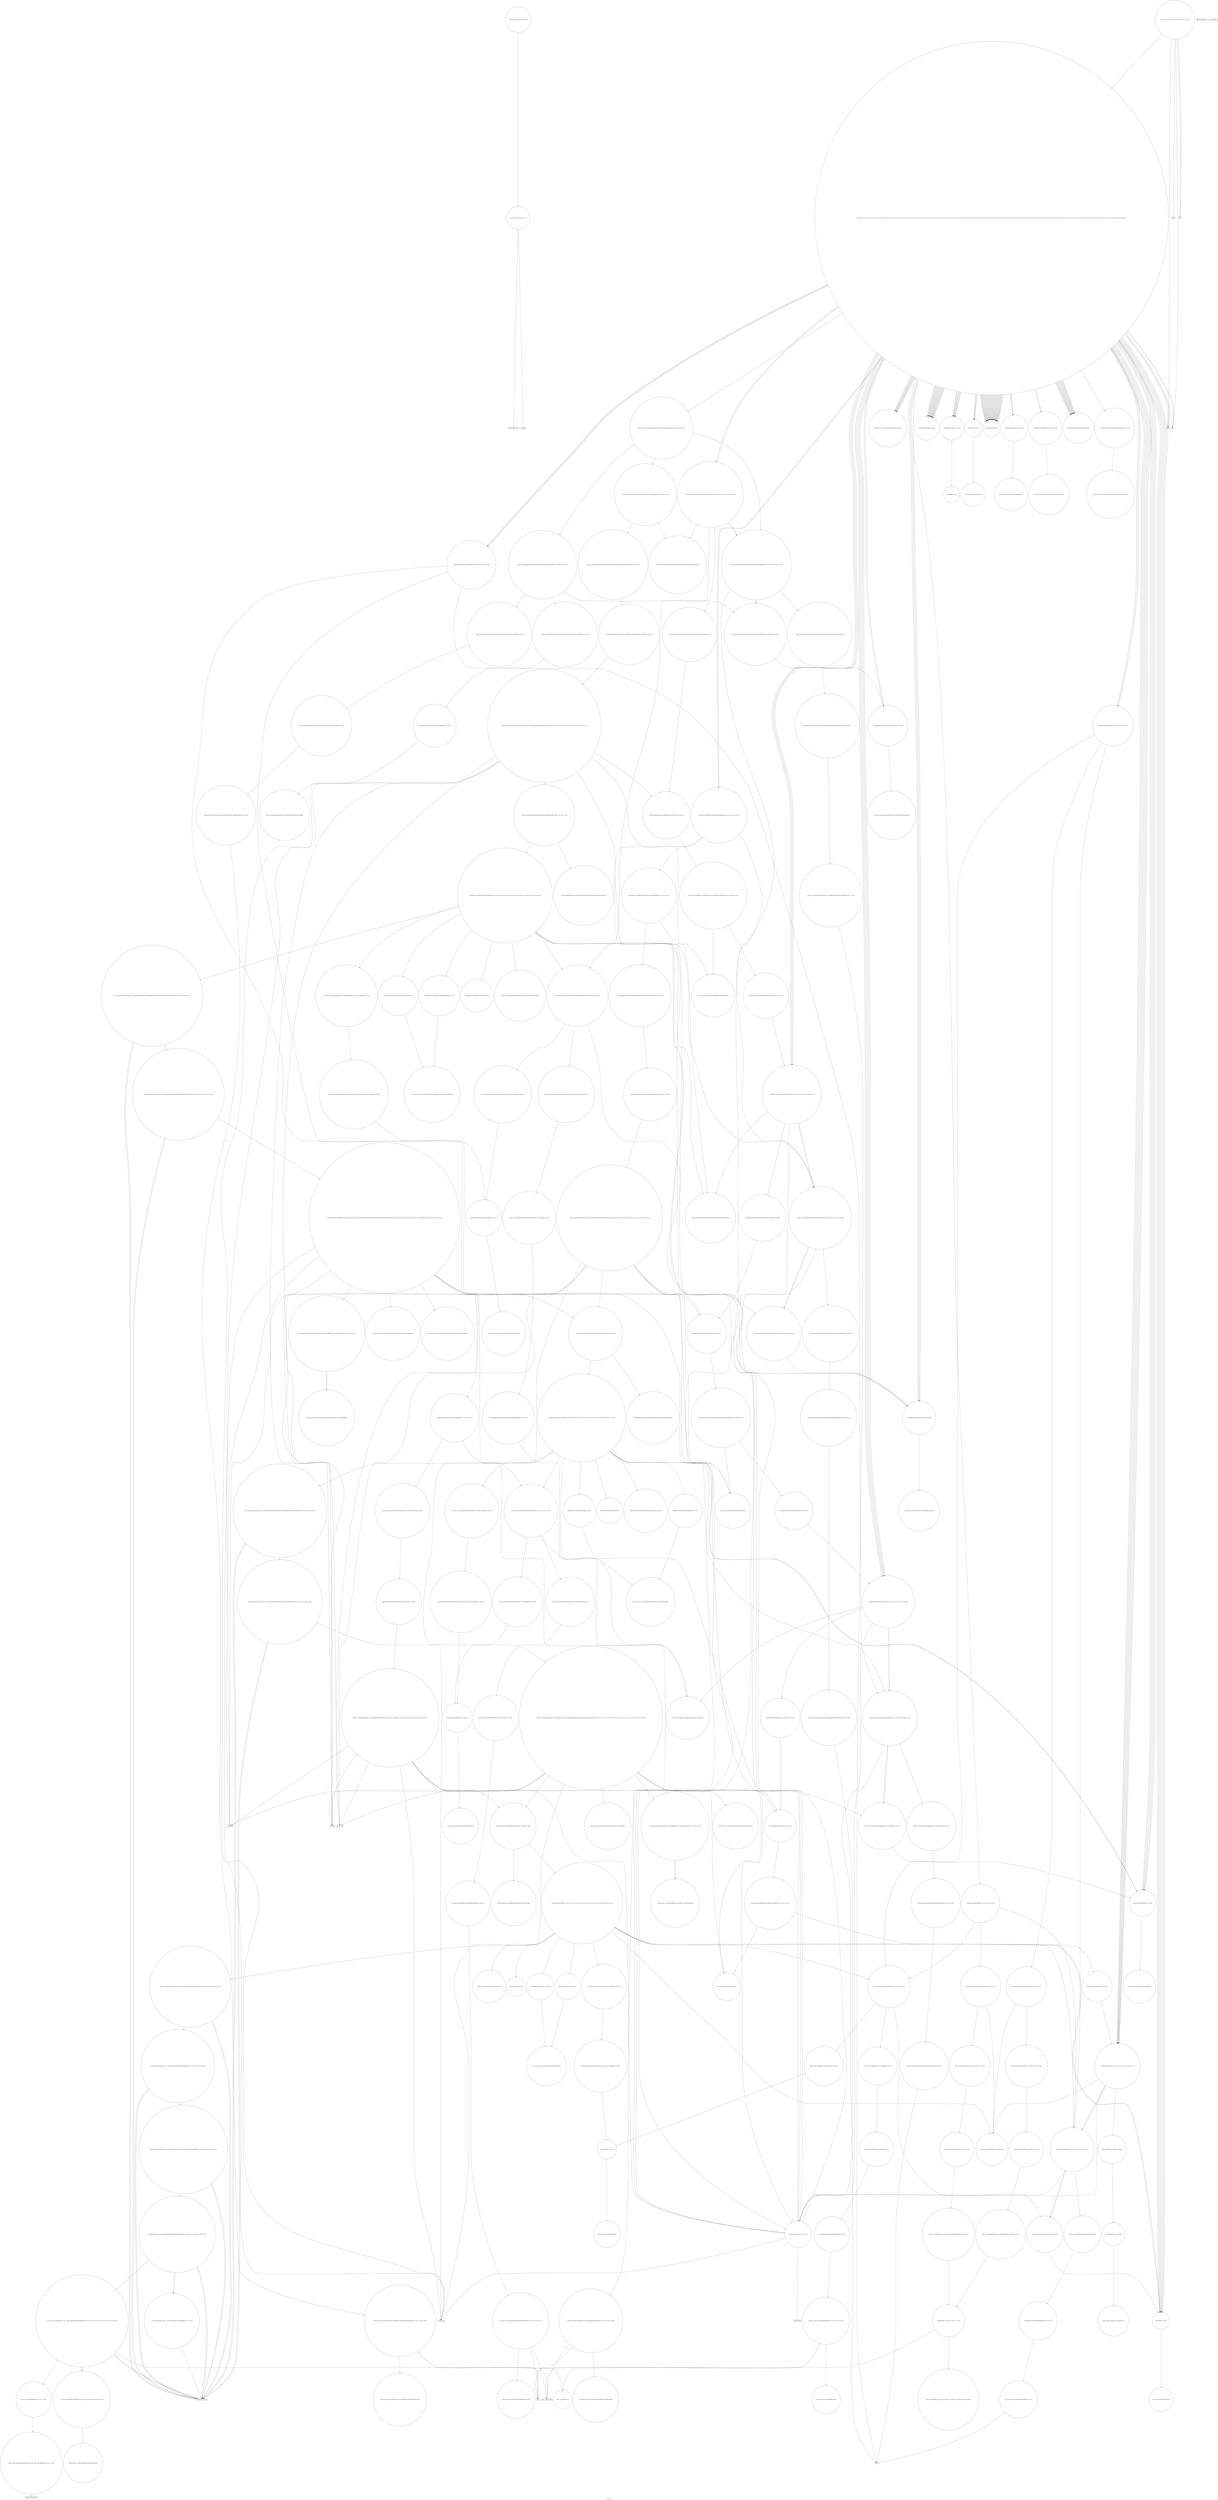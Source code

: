 digraph "Call Graph" {
	label="Call Graph";

	Node0x55dab45af800 [shape=record,shape=circle,label="{__cxx_global_var_init|{<s0>1|<s1>2}}"];
	Node0x55dab45af800:s0 -> Node0x55dab45af880[color=black];
	Node0x55dab45af800:s1 -> Node0x55dab4a57db0[color=black];
	Node0x55dab4a5f670 [shape=record,shape=circle,label="{_ZSt20uninitialized_fill_nIPSt6vectorIS0_IS0_IiSaIiEESaIS2_EESaIS4_EEmS6_ET_S8_T0_RKT1_|{<s0>409}}"];
	Node0x55dab4a5f670:s0 -> Node0x55dab4a5f6f0[color=black];
	Node0x55dab4a594b0 [shape=record,shape=circle,label="{_ZSt22__uninitialized_copy_aIN9__gnu_cxx17__normal_iteratorIPKiSt6vectorIiSaIiEEEEPiiET0_T_SA_S9_RSaIT1_E|{<s0>283|<s1>284|<s2>285}}"];
	Node0x55dab4a594b0:s0 -> Node0x55dab4a597b0[color=black];
	Node0x55dab4a594b0:s1 -> Node0x55dab4a597b0[color=black];
	Node0x55dab4a594b0:s2 -> Node0x55dab4a59730[color=black];
	Node0x55dab4a58330 [shape=record,shape=circle,label="{_ZNSaISt6vectorIiSaIiEEED2Ev|{<s0>169}}"];
	Node0x55dab4a58330:s0 -> Node0x55dab4a5af50[color=black];
	Node0x55dab4a5bd50 [shape=record,shape=circle,label="{_ZNSaISt6vectorIS_IiSaIiEESaIS1_EEEC2ERKS4_|{<s0>439}}"];
	Node0x55dab4a5bd50:s0 -> Node0x55dab4a5dcf0[color=black];
	Node0x55dab4a59bb0 [shape=record,shape=Mrecord,label="{llvm.memmove.p0i8.p0i8.i64}"];
	Node0x55dab4a58a30 [shape=record,shape=circle,label="{_ZNSt6vectorIS_IS_IS_IiSaIiEESaIS1_EESaIS3_EESaIS5_EEixEm}"];
	Node0x55dab4a5c450 [shape=record,shape=circle,label="{_GLOBAL__sub_I_fagu_0_0.cpp|{<s0>463}}"];
	Node0x55dab4a5c450:s0 -> Node0x55dab45af800[color=black];
	Node0x55dab4a5a2b0 [shape=record,shape=circle,label="{_ZNSt12_Vector_baseISt6vectorIS0_IiSaIiEESaIS2_EESaIS4_EED2Ev|{<s0>323|<s1>324|<s2>325|<s3>326}}"];
	Node0x55dab4a5a2b0:s0 -> Node0x55dab4a5ec70[color=black];
	Node0x55dab4a5a2b0:s1 -> Node0x55dab4a5dc70[color=black];
	Node0x55dab4a5a2b0:s2 -> Node0x55dab4a5dc70[color=black];
	Node0x55dab4a5a2b0:s3 -> Node0x55dab4a5a850[color=black];
	Node0x55dab4a59130 [shape=record,shape=circle,label="{_ZNSt12_Vector_baseIiSaIiEE11_M_allocateEm|{<s0>219}}"];
	Node0x55dab4a59130:s0 -> Node0x55dab4a591b0[color=black];
	Node0x55dab4a5e1f0 [shape=record,shape=circle,label="{_ZSt11__addressofISt6vectorIS0_IiSaIiEESaIS2_EEEPT_RS5_}"];
	Node0x55dab4a5a850 [shape=record,shape=circle,label="{__clang_call_terminate|{<s0>230|<s1>231}}"];
	Node0x55dab4a5a850:s0 -> Node0x55dab4a5a8d0[color=black];
	Node0x55dab4a5a850:s1 -> Node0x55dab4a5a950[color=black];
	Node0x55dab4a5e8f0 [shape=record,shape=circle,label="{_ZN9__gnu_cxxneIPKSt6vectorIiSaIiEES1_IS3_SaIS3_EEEEbRKNS_17__normal_iteratorIT_T0_EESD_|{<s0>381|<s1>382}}"];
	Node0x55dab4a5e8f0:s0 -> Node0x55dab4a5ea70[color=black];
	Node0x55dab4a5e8f0:s1 -> Node0x55dab4a5ea70[color=black];
	Node0x55dab4a5af50 [shape=record,shape=circle,label="{_ZN9__gnu_cxx13new_allocatorISt6vectorIiSaIiEEED2Ev}"];
	Node0x55dab4a5eff0 [shape=record,shape=circle,label="{_ZNSt6vectorIS_IS_IS_IiSaIiEESaIS1_EESaIS3_EESaIS5_EE18_M_fill_initializeEmRKS5_|{<s0>393|<s1>394}}"];
	Node0x55dab4a5eff0:s0 -> Node0x55dab4a5f5f0[color=black];
	Node0x55dab4a5eff0:s1 -> Node0x55dab4a5f570[color=black];
	Node0x55dab4a5b650 [shape=record,shape=circle,label="{_ZSt20uninitialized_fill_nIPSt6vectorIiSaIiEEmS2_ET_S4_T0_RKT1_|{<s0>259}}"];
	Node0x55dab4a5b650:s0 -> Node0x55dab4a5b6d0[color=black];
	Node0x55dab45af880 [shape=record,shape=Mrecord,label="{_ZNSt8ios_base4InitC1Ev}"];
	Node0x55dab4a5f6f0 [shape=record,shape=circle,label="{_ZNSt22__uninitialized_fill_nILb0EE15__uninit_fill_nIPSt6vectorIS2_IS2_IiSaIiEESaIS4_EESaIS6_EEmS8_EET_SA_T0_RKT1_|{<s0>410|<s1>411|<s2>412|<s3>413|<s4>414|<s5>415|<s6>416|<s7>417}}"];
	Node0x55dab4a5f6f0:s0 -> Node0x55dab4a5f7f0[color=black];
	Node0x55dab4a5f6f0:s1 -> Node0x55dab4a5f770[color=black];
	Node0x55dab4a5f6f0:s2 -> Node0x55dab4a5a8d0[color=black];
	Node0x55dab4a5f6f0:s3 -> Node0x55dab4a5f870[color=black];
	Node0x55dab4a5f6f0:s4 -> Node0x55dab4a5b8d0[color=black];
	Node0x55dab4a5f6f0:s5 -> Node0x55dab4a5b950[color=black];
	Node0x55dab4a5f6f0:s6 -> Node0x55dab4a5b9d0[color=black];
	Node0x55dab4a5f6f0:s7 -> Node0x55dab4a5a850[color=black];
	Node0x55dab4a59530 [shape=record,shape=circle,label="{_ZNKSt6vectorIiSaIiEE5beginEv|{<s0>286}}"];
	Node0x55dab4a59530:s0 -> Node0x55dab4a59cb0[color=black];
	Node0x55dab4a583b0 [shape=record,shape=circle,label="{_ZNSt6vectorIiSaIiEED2Ev|{<s0>170|<s1>171|<s2>172|<s3>173|<s4>174}}"];
	Node0x55dab4a583b0:s0 -> Node0x55dab4a5a4d0[color=black];
	Node0x55dab4a583b0:s1 -> Node0x55dab4a5ab50[color=black];
	Node0x55dab4a583b0:s2 -> Node0x55dab4a58eb0[color=black];
	Node0x55dab4a583b0:s3 -> Node0x55dab4a58eb0[color=black];
	Node0x55dab4a583b0:s4 -> Node0x55dab4a5a850[color=black];
	Node0x55dab4a5bdd0 [shape=record,shape=circle,label="{_ZSt18uninitialized_copyIN9__gnu_cxx17__normal_iteratorIPKSt6vectorIS2_IiSaIiEESaIS4_EES2_IS6_SaIS6_EEEEPS6_ET0_T_SE_SD_|{<s0>440|<s1>441|<s2>442}}"];
	Node0x55dab4a5bdd0:s0 -> Node0x55dab4a597b0[color=black];
	Node0x55dab4a5bdd0:s1 -> Node0x55dab4a597b0[color=black];
	Node0x55dab4a5bdd0:s2 -> Node0x55dab4a5be50[color=black];
	Node0x55dab4a59c30 [shape=record,shape=circle,label="{_ZNK9__gnu_cxx17__normal_iteratorIPKiSt6vectorIiSaIiEEE4baseEv}"];
	Node0x55dab4a58ab0 [shape=record,shape=circle,label="{_ZNSt6vectorIS_IS_IS_IiSaIiEESaIS1_EESaIS3_EESaIS5_EED2Ev|{<s0>196|<s1>197|<s2>198|<s3>199|<s4>200}}"];
	Node0x55dab4a58ab0:s0 -> Node0x55dab4a5f5f0[color=black];
	Node0x55dab4a58ab0:s1 -> Node0x55dab4a5c3d0[color=black];
	Node0x55dab4a58ab0:s2 -> Node0x55dab4a5f070[color=black];
	Node0x55dab4a58ab0:s3 -> Node0x55dab4a5f070[color=black];
	Node0x55dab4a58ab0:s4 -> Node0x55dab4a5a850[color=black];
	Node0x55dab4a5a330 [shape=record,shape=circle,label="{_ZNSt12_Vector_baseISt6vectorIS0_IiSaIiEESaIS2_EESaIS4_EE12_Vector_implC2ERKS5_|{<s0>327}}"];
	Node0x55dab4a5a330:s0 -> Node0x55dab4a5bd50[color=black];
	Node0x55dab4a591b0 [shape=record,shape=circle,label="{_ZNSt16allocator_traitsISaIiEE8allocateERS0_m|{<s0>220}}"];
	Node0x55dab4a591b0:s0 -> Node0x55dab4a59230[color=black];
	Node0x55dab4a5e270 [shape=record,shape=circle,label="{_ZSt8_DestroyIPSt6vectorIS0_IiSaIiEESaIS2_EEEvT_S6_|{<s0>347}}"];
	Node0x55dab4a5e270:s0 -> Node0x55dab4a5eb70[color=black];
	Node0x55dab4a5a8d0 [shape=record,shape=Mrecord,label="{__cxa_begin_catch}"];
	Node0x55dab4a5e970 [shape=record,shape=circle,label="{_ZNK9__gnu_cxx17__normal_iteratorIPKSt6vectorIiSaIiEES1_IS3_SaIS3_EEEdeEv}"];
	Node0x55dab4a5afd0 [shape=record,shape=circle,label="{_ZNSt12_Vector_baseISt6vectorIiSaIiEESaIS2_EEC2EmRKS3_|{<s0>241|<s1>242|<s2>243}}"];
	Node0x55dab4a5afd0:s0 -> Node0x55dab4a5b150[color=black];
	Node0x55dab4a5afd0:s1 -> Node0x55dab4a5b1d0[color=black];
	Node0x55dab4a5afd0:s2 -> Node0x55dab4a5b250[color=black];
	Node0x55dab4a5f070 [shape=record,shape=circle,label="{_ZNSt12_Vector_baseISt6vectorIS0_IS0_IiSaIiEESaIS2_EESaIS4_EESaIS6_EED2Ev|{<s0>395|<s1>396|<s2>397|<s3>398}}"];
	Node0x55dab4a5f070:s0 -> Node0x55dab4a5c250[color=black];
	Node0x55dab4a5f070:s1 -> Node0x55dab4a5f1f0[color=black];
	Node0x55dab4a5f070:s2 -> Node0x55dab4a5f1f0[color=black];
	Node0x55dab4a5f070:s3 -> Node0x55dab4a5a850[color=black];
	Node0x55dab4a5b6d0 [shape=record,shape=circle,label="{_ZNSt22__uninitialized_fill_nILb0EE15__uninit_fill_nIPSt6vectorIiSaIiEEmS4_EET_S6_T0_RKT1_|{<s0>260|<s1>261|<s2>262|<s3>263|<s4>264|<s5>265|<s6>266|<s7>267}}"];
	Node0x55dab4a5b6d0:s0 -> Node0x55dab4a5b7d0[color=black];
	Node0x55dab4a5b6d0:s1 -> Node0x55dab4a5b750[color=black];
	Node0x55dab4a5b6d0:s2 -> Node0x55dab4a5a8d0[color=black];
	Node0x55dab4a5b6d0:s3 -> Node0x55dab4a5b850[color=black];
	Node0x55dab4a5b6d0:s4 -> Node0x55dab4a5b8d0[color=black];
	Node0x55dab4a5b6d0:s5 -> Node0x55dab4a5b950[color=black];
	Node0x55dab4a5b6d0:s6 -> Node0x55dab4a5b9d0[color=black];
	Node0x55dab4a5b6d0:s7 -> Node0x55dab4a5a850[color=black];
	Node0x55dab4a57d30 [shape=record,shape=Mrecord,label="{_ZNSt8ios_base4InitD1Ev}"];
	Node0x55dab4a5f770 [shape=record,shape=circle,label="{_ZSt10_ConstructISt6vectorIS0_IS0_IiSaIiEESaIS2_EESaIS4_EEJRKS6_EEvPT_DpOT0_|{<s0>418|<s1>419}}"];
	Node0x55dab4a5f770:s0 -> Node0x55dab4a5f8f0[color=black];
	Node0x55dab4a5f770:s1 -> Node0x55dab4a5f970[color=black];
	Node0x55dab4a595b0 [shape=record,shape=circle,label="{_ZNKSt6vectorIiSaIiEE3endEv|{<s0>287}}"];
	Node0x55dab4a595b0:s0 -> Node0x55dab4a59cb0[color=black];
	Node0x55dab4a58430 [shape=record,shape=circle,label="{_ZNSt6vectorIS_IiSaIiEESaIS1_EEixEm}"];
	Node0x55dab4a5be50 [shape=record,shape=circle,label="{_ZNSt20__uninitialized_copyILb0EE13__uninit_copyIN9__gnu_cxx17__normal_iteratorIPKSt6vectorIS4_IiSaIiEESaIS6_EES4_IS8_SaIS8_EEEEPS8_EET0_T_SG_SF_|{<s0>443|<s1>444|<s2>445|<s3>446|<s4>447|<s5>448|<s6>449|<s7>450|<s8>451|<s9>452|<s10>453}}"];
	Node0x55dab4a5be50:s0 -> Node0x55dab4a5bed0[color=black];
	Node0x55dab4a5be50:s1 -> Node0x55dab4a5e1f0[color=black];
	Node0x55dab4a5be50:s2 -> Node0x55dab4a5bf50[color=black];
	Node0x55dab4a5be50:s3 -> Node0x55dab4a5e170[color=black];
	Node0x55dab4a5be50:s4 -> Node0x55dab4a5bfd0[color=black];
	Node0x55dab4a5be50:s5 -> Node0x55dab4a5a8d0[color=black];
	Node0x55dab4a5be50:s6 -> Node0x55dab4a5e270[color=black];
	Node0x55dab4a5be50:s7 -> Node0x55dab4a5b8d0[color=black];
	Node0x55dab4a5be50:s8 -> Node0x55dab4a5b950[color=black];
	Node0x55dab4a5be50:s9 -> Node0x55dab4a5b9d0[color=black];
	Node0x55dab4a5be50:s10 -> Node0x55dab4a5a850[color=black];
	Node0x55dab4a59cb0 [shape=record,shape=circle,label="{_ZN9__gnu_cxx17__normal_iteratorIPKiSt6vectorIiSaIiEEEC2ERKS2_}"];
	Node0x55dab4a58b30 [shape=record,shape=circle,label="{main|{<s0>201|<s1>202|<s2>203|<s3>204|<s4>205|<s5>206}}"];
	Node0x55dab4a58b30:s0 -> Node0x55dab4a57eb0[color=black];
	Node0x55dab4a58b30:s1 -> Node0x55dab4a58bb0[color=black];
	Node0x55dab4a58b30:s2 -> Node0x55dab4a58530[color=black];
	Node0x55dab4a58b30:s3 -> Node0x55dab4a57e30[color=black];
	Node0x55dab4a58b30:s4 -> Node0x55dab4a58c30[color=black];
	Node0x55dab4a58b30:s5 -> Node0x55dab4a58c30[color=black];
	Node0x55dab4a5a3b0 [shape=record,shape=circle,label="{_ZNSt12_Vector_baseISt6vectorIS0_IiSaIiEESaIS2_EESaIS4_EE17_M_create_storageEm|{<s0>328}}"];
	Node0x55dab4a5a3b0:s0 -> Node0x55dab4a5dd70[color=black];
	Node0x55dab4a59230 [shape=record,shape=circle,label="{_ZN9__gnu_cxx13new_allocatorIiE8allocateEmPKv|{<s0>221|<s1>222|<s2>223}}"];
	Node0x55dab4a59230:s0 -> Node0x55dab4a592b0[color=black];
	Node0x55dab4a59230:s1 -> Node0x55dab4a59330[color=black];
	Node0x55dab4a59230:s2 -> Node0x55dab4a593b0[color=black];
	Node0x55dab4a5e2f0 [shape=record,shape=circle,label="{_ZSt7forwardIRKSt6vectorIS0_IiSaIiEESaIS2_EEEOT_RNSt16remove_referenceIS7_E4typeE}"];
	Node0x55dab4a5a950 [shape=record,shape=Mrecord,label="{_ZSt9terminatev}"];
	Node0x55dab4a5e9f0 [shape=record,shape=circle,label="{_ZN9__gnu_cxx17__normal_iteratorIPKSt6vectorIiSaIiEES1_IS3_SaIS3_EEEppEv}"];
	Node0x55dab4a5b050 [shape=record,shape=circle,label="{_ZNSt6vectorIS_IiSaIiEESaIS1_EE18_M_fill_initializeEmRKS1_|{<s0>244|<s1>245}}"];
	Node0x55dab4a5b050:s0 -> Node0x55dab4a5b5d0[color=black];
	Node0x55dab4a5b050:s1 -> Node0x55dab4a5b550[color=black];
	Node0x55dab4a5f0f0 [shape=record,shape=circle,label="{_ZNSt12_Vector_baseISt6vectorIS0_IS0_IiSaIiEESaIS2_EESaIS4_EESaIS6_EE12_Vector_implC2ERKS7_|{<s0>399}}"];
	Node0x55dab4a5f0f0:s0 -> Node0x55dab4a5f270[color=black];
	Node0x55dab4a5b750 [shape=record,shape=circle,label="{_ZSt10_ConstructISt6vectorIiSaIiEEJRKS2_EEvPT_DpOT0_|{<s0>268|<s1>269}}"];
	Node0x55dab4a5b750:s0 -> Node0x55dab4a5ba50[color=black];
	Node0x55dab4a5b750:s1 -> Node0x55dab4a5bad0[color=black];
	Node0x55dab4a57db0 [shape=record,shape=Mrecord,label="{__cxa_atexit}"];
	Node0x55dab4a5f7f0 [shape=record,shape=circle,label="{_ZSt11__addressofISt6vectorIS0_IS0_IiSaIiEESaIS2_EESaIS4_EEEPT_RS7_}"];
	Node0x55dab4a59630 [shape=record,shape=circle,label="{_ZNSt16allocator_traitsISaIiEE37select_on_container_copy_constructionERKS0_|{<s0>288}}"];
	Node0x55dab4a59630:s0 -> Node0x55dab4a596b0[color=black];
	Node0x55dab4a584b0 [shape=record,shape=circle,label="{_Z6setmaxIiERT_S1_RKS0_|{<s0>175}}"];
	Node0x55dab4a584b0:s0 -> Node0x55dab4a5a030[color=black];
	Node0x55dab4a5bed0 [shape=record,shape=circle,label="{_ZN9__gnu_cxxneIPKSt6vectorIS1_IiSaIiEESaIS3_EES1_IS5_SaIS5_EEEEbRKNS_17__normal_iteratorIT_T0_EESF_|{<s0>454|<s1>455}}"];
	Node0x55dab4a5bed0:s0 -> Node0x55dab4a5c050[color=black];
	Node0x55dab4a5bed0:s1 -> Node0x55dab4a5c050[color=black];
	Node0x55dab4a59d30 [shape=record,shape=circle,label="{_ZNSt12_Destroy_auxILb0EE9__destroyIPSt6vectorIiSaIiEEEEvT_S6_|{<s0>311|<s1>312}}"];
	Node0x55dab4a59d30:s0 -> Node0x55dab4a5b7d0[color=black];
	Node0x55dab4a59d30:s1 -> Node0x55dab4a59db0[color=black];
	Node0x55dab4a58bb0 [shape=record,shape=Mrecord,label="{fprintf}"];
	Node0x55dab4a5dc70 [shape=record,shape=circle,label="{_ZNSt12_Vector_baseISt6vectorIS0_IiSaIiEESaIS2_EESaIS4_EE12_Vector_implD2Ev|{<s0>329}}"];
	Node0x55dab4a5dc70:s0 -> Node0x55dab4a58730[color=black];
	Node0x55dab4a592b0 [shape=record,shape=circle,label="{_ZNK9__gnu_cxx13new_allocatorIiE8max_sizeEv}"];
	Node0x55dab4a5e370 [shape=record,shape=circle,label="{_ZNSt6vectorIS_IiSaIiEESaIS1_EEC2ERKS3_|{<s0>348|<s1>349|<s2>350|<s3>351|<s4>352|<s5>353|<s6>354|<s7>355|<s8>356|<s9>357|<s10>358}}"];
	Node0x55dab4a5e370:s0 -> Node0x55dab4a5e3f0[color=black];
	Node0x55dab4a5e370:s1 -> Node0x55dab4a5e4f0[color=black];
	Node0x55dab4a5e370:s2 -> Node0x55dab4a5e470[color=black];
	Node0x55dab4a5e370:s3 -> Node0x55dab4a5afd0[color=black];
	Node0x55dab4a5e370:s4 -> Node0x55dab4a58330[color=black];
	Node0x55dab4a5e370:s5 -> Node0x55dab4a5e5f0[color=black];
	Node0x55dab4a5e370:s6 -> Node0x55dab4a5e670[color=black];
	Node0x55dab4a5e370:s7 -> Node0x55dab4a5b5d0[color=black];
	Node0x55dab4a5e370:s8 -> Node0x55dab4a5e570[color=black];
	Node0x55dab4a5e370:s9 -> Node0x55dab4a58330[color=black];
	Node0x55dab4a5e370:s10 -> Node0x55dab4a5b0d0[color=black];
	Node0x55dab4a5a9d0 [shape=record,shape=circle,label="{_ZNSt16allocator_traitsISaIiEE10deallocateERS0_Pim|{<s0>232}}"];
	Node0x55dab4a5a9d0:s0 -> Node0x55dab4a5aa50[color=black];
	Node0x55dab4a5ea70 [shape=record,shape=circle,label="{_ZNK9__gnu_cxx17__normal_iteratorIPKSt6vectorIiSaIiEES1_IS3_SaIS3_EEE4baseEv}"];
	Node0x55dab4a5b0d0 [shape=record,shape=circle,label="{_ZNSt12_Vector_baseISt6vectorIiSaIiEESaIS2_EED2Ev|{<s0>246|<s1>247|<s2>248|<s3>249}}"];
	Node0x55dab4a5b0d0:s0 -> Node0x55dab4a59e30[color=black];
	Node0x55dab4a5b0d0:s1 -> Node0x55dab4a5b250[color=black];
	Node0x55dab4a5b0d0:s2 -> Node0x55dab4a5b250[color=black];
	Node0x55dab4a5b0d0:s3 -> Node0x55dab4a5a850[color=black];
	Node0x55dab4a5f170 [shape=record,shape=circle,label="{_ZNSt12_Vector_baseISt6vectorIS0_IS0_IiSaIiEESaIS2_EESaIS4_EESaIS6_EE17_M_create_storageEm|{<s0>400}}"];
	Node0x55dab4a5f170:s0 -> Node0x55dab4a5f370[color=black];
	Node0x55dab4a5b7d0 [shape=record,shape=circle,label="{_ZSt11__addressofISt6vectorIiSaIiEEEPT_RS3_}"];
	Node0x55dab4a57e30 [shape=record,shape=circle,label="{_Z6docasev|{<s0>3|<s1>4|<s2>5|<s3>6|<s4>7|<s5>8|<s6>9|<s7>10|<s8>11|<s9>12|<s10>13|<s11>14|<s12>15|<s13>16|<s14>17|<s15>18|<s16>19|<s17>20|<s18>21|<s19>22|<s20>23|<s21>24|<s22>25|<s23>26|<s24>27|<s25>28|<s26>29|<s27>30|<s28>31|<s29>32|<s30>33|<s31>34|<s32>35|<s33>36|<s34>37|<s35>38|<s36>39|<s37>40|<s38>41|<s39>42|<s40>43|<s41>44|<s42>45|<s43>46|<s44>47|<s45>48|<s46>49|<s47>50|<s48>51|<s49>52|<s50>53|<s51>54|<s52>55|<s53>56|<s54>57|<s55>58|<s56>59|<s57>60|<s58>61|<s59>62|<s60>63|<s61>64|<s62>65|<s63>66|<s64>truncated...}}"];
	Node0x55dab4a57e30:s0 -> Node0x55dab4a57eb0[color=black];
	Node0x55dab4a57e30:s1 -> Node0x55dab4a57f30[color=black];
	Node0x55dab4a57e30:s2 -> Node0x55dab4a57fb0[color=black];
	Node0x55dab4a57e30:s3 -> Node0x55dab4a580b0[color=black];
	Node0x55dab4a57e30:s4 -> Node0x55dab4a57eb0[color=black];
	Node0x55dab4a57e30:s5 -> Node0x55dab4a58130[color=black];
	Node0x55dab4a57e30:s6 -> Node0x55dab4a580b0[color=black];
	Node0x55dab4a57e30:s7 -> Node0x55dab4a58130[color=black];
	Node0x55dab4a57e30:s8 -> Node0x55dab4a57f30[color=black];
	Node0x55dab4a57e30:s9 -> Node0x55dab4a581b0[color=black];
	Node0x55dab4a57e30:s10 -> Node0x55dab4a58230[color=black];
	Node0x55dab4a57e30:s11 -> Node0x55dab4a582b0[color=black];
	Node0x55dab4a57e30:s12 -> Node0x55dab4a58330[color=black];
	Node0x55dab4a57e30:s13 -> Node0x55dab4a583b0[color=black];
	Node0x55dab4a57e30:s14 -> Node0x55dab4a580b0[color=black];
	Node0x55dab4a57e30:s15 -> Node0x55dab4a58130[color=black];
	Node0x55dab4a57e30:s16 -> Node0x55dab4a58430[color=black];
	Node0x55dab4a57e30:s17 -> Node0x55dab4a58130[color=black];
	Node0x55dab4a57e30:s18 -> Node0x55dab4a58130[color=black];
	Node0x55dab4a57e30:s19 -> Node0x55dab4a58130[color=black];
	Node0x55dab4a57e30:s20 -> Node0x55dab4a58430[color=black];
	Node0x55dab4a57e30:s21 -> Node0x55dab4a58130[color=black];
	Node0x55dab4a57e30:s22 -> Node0x55dab4a58430[color=black];
	Node0x55dab4a57e30:s23 -> Node0x55dab4a58130[color=black];
	Node0x55dab4a57e30:s24 -> Node0x55dab4a584b0[color=black];
	Node0x55dab4a57e30:s25 -> Node0x55dab4a58330[color=black];
	Node0x55dab4a57e30:s26 -> Node0x55dab4a583b0[color=black];
	Node0x55dab4a57e30:s27 -> Node0x55dab4a580b0[color=black];
	Node0x55dab4a57e30:s28 -> Node0x55dab4a585b0[color=black];
	Node0x55dab4a57e30:s29 -> Node0x55dab4a58430[color=black];
	Node0x55dab4a57e30:s30 -> Node0x55dab4a58130[color=black];
	Node0x55dab4a57e30:s31 -> Node0x55dab4a584b0[color=black];
	Node0x55dab4a57e30:s32 -> Node0x55dab4a58530[color=black];
	Node0x55dab4a57e30:s33 -> Node0x55dab4a585b0[color=black];
	Node0x55dab4a57e30:s34 -> Node0x55dab4a58130[color=black];
	Node0x55dab4a57e30:s35 -> Node0x55dab4a58130[color=black];
	Node0x55dab4a57e30:s36 -> Node0x55dab4a57f30[color=black];
	Node0x55dab4a57e30:s37 -> Node0x55dab4a581b0[color=black];
	Node0x55dab4a57e30:s38 -> Node0x55dab4a58230[color=black];
	Node0x55dab4a57e30:s39 -> Node0x55dab4a582b0[color=black];
	Node0x55dab4a57e30:s40 -> Node0x55dab4a58630[color=black];
	Node0x55dab4a57e30:s41 -> Node0x55dab4a586b0[color=black];
	Node0x55dab4a57e30:s42 -> Node0x55dab4a58730[color=black];
	Node0x55dab4a57e30:s43 -> Node0x55dab4a585b0[color=black];
	Node0x55dab4a57e30:s44 -> Node0x55dab4a58330[color=black];
	Node0x55dab4a57e30:s45 -> Node0x55dab4a583b0[color=black];
	Node0x55dab4a57e30:s46 -> Node0x55dab4a580b0[color=black];
	Node0x55dab4a57e30:s47 -> Node0x55dab4a58130[color=black];
	Node0x55dab4a57e30:s48 -> Node0x55dab4a587b0[color=black];
	Node0x55dab4a57e30:s49 -> Node0x55dab4a58130[color=black];
	Node0x55dab4a57e30:s50 -> Node0x55dab4a58430[color=black];
	Node0x55dab4a57e30:s51 -> Node0x55dab4a58130[color=black];
	Node0x55dab4a57e30:s52 -> Node0x55dab4a58130[color=black];
	Node0x55dab4a57e30:s53 -> Node0x55dab4a58130[color=black];
	Node0x55dab4a57e30:s54 -> Node0x55dab4a58130[color=black];
	Node0x55dab4a57e30:s55 -> Node0x55dab4a587b0[color=black];
	Node0x55dab4a57e30:s56 -> Node0x55dab4a58430[color=black];
	Node0x55dab4a57e30:s57 -> Node0x55dab4a58130[color=black];
	Node0x55dab4a57e30:s58 -> Node0x55dab4a587b0[color=black];
	Node0x55dab4a57e30:s59 -> Node0x55dab4a58430[color=black];
	Node0x55dab4a57e30:s60 -> Node0x55dab4a58130[color=black];
	Node0x55dab4a57e30:s61 -> Node0x55dab4a584b0[color=black];
	Node0x55dab4a57e30:s62 -> Node0x55dab4a58730[color=black];
	Node0x55dab4a57e30:s63 -> Node0x55dab4a585b0[color=black];
	Node0x55dab4a57e30:s64 -> Node0x55dab4a58330[color=black];
	Node0x55dab4a57e30:s64 -> Node0x55dab4a583b0[color=black];
	Node0x55dab4a57e30:s64 -> Node0x55dab4a580b0[color=black];
	Node0x55dab4a57e30:s64 -> Node0x55dab4a58830[color=black];
	Node0x55dab4a57e30:s64 -> Node0x55dab4a587b0[color=black];
	Node0x55dab4a57e30:s64 -> Node0x55dab4a58430[color=black];
	Node0x55dab4a57e30:s64 -> Node0x55dab4a58130[color=black];
	Node0x55dab4a57e30:s64 -> Node0x55dab4a587b0[color=black];
	Node0x55dab4a57e30:s64 -> Node0x55dab4a58430[color=black];
	Node0x55dab4a57e30:s64 -> Node0x55dab4a58130[color=black];
	Node0x55dab4a57e30:s64 -> Node0x55dab4a584b0[color=black];
	Node0x55dab4a57e30:s64 -> Node0x55dab4a587b0[color=black];
	Node0x55dab4a57e30:s64 -> Node0x55dab4a58430[color=black];
	Node0x55dab4a57e30:s64 -> Node0x55dab4a58130[color=black];
	Node0x55dab4a57e30:s64 -> Node0x55dab4a584b0[color=black];
	Node0x55dab4a57e30:s64 -> Node0x55dab4a58530[color=black];
	Node0x55dab4a57e30:s64 -> Node0x55dab4a58830[color=black];
	Node0x55dab4a57e30:s64 -> Node0x55dab4a58130[color=black];
	Node0x55dab4a57e30:s64 -> Node0x55dab4a58130[color=black];
	Node0x55dab4a57e30:s64 -> Node0x55dab4a58130[color=black];
	Node0x55dab4a57e30:s64 -> Node0x55dab4a57f30[color=black];
	Node0x55dab4a57e30:s64 -> Node0x55dab4a581b0[color=black];
	Node0x55dab4a57e30:s64 -> Node0x55dab4a58230[color=black];
	Node0x55dab4a57e30:s64 -> Node0x55dab4a582b0[color=black];
	Node0x55dab4a57e30:s64 -> Node0x55dab4a58630[color=black];
	Node0x55dab4a57e30:s64 -> Node0x55dab4a586b0[color=black];
	Node0x55dab4a57e30:s64 -> Node0x55dab4a588b0[color=black];
	Node0x55dab4a57e30:s64 -> Node0x55dab4a58930[color=black];
	Node0x55dab4a57e30:s64 -> Node0x55dab4a589b0[color=black];
	Node0x55dab4a57e30:s64 -> Node0x55dab4a58830[color=black];
	Node0x55dab4a57e30:s64 -> Node0x55dab4a58730[color=black];
	Node0x55dab4a57e30:s64 -> Node0x55dab4a585b0[color=black];
	Node0x55dab4a57e30:s64 -> Node0x55dab4a58330[color=black];
	Node0x55dab4a57e30:s64 -> Node0x55dab4a583b0[color=black];
	Node0x55dab4a57e30:s64 -> Node0x55dab4a580b0[color=black];
	Node0x55dab4a57e30:s64 -> Node0x55dab4a58130[color=black];
	Node0x55dab4a57e30:s64 -> Node0x55dab4a58a30[color=black];
	Node0x55dab4a57e30:s64 -> Node0x55dab4a58130[color=black];
	Node0x55dab4a57e30:s64 -> Node0x55dab4a587b0[color=black];
	Node0x55dab4a57e30:s64 -> Node0x55dab4a58130[color=black];
	Node0x55dab4a57e30:s64 -> Node0x55dab4a58430[color=black];
	Node0x55dab4a57e30:s64 -> Node0x55dab4a58130[color=black];
	Node0x55dab4a57e30:s64 -> Node0x55dab4a58130[color=black];
	Node0x55dab4a57e30:s64 -> Node0x55dab4a58130[color=black];
	Node0x55dab4a57e30:s64 -> Node0x55dab4a58130[color=black];
	Node0x55dab4a57e30:s64 -> Node0x55dab4a58130[color=black];
	Node0x55dab4a57e30:s64 -> Node0x55dab4a58a30[color=black];
	Node0x55dab4a57e30:s64 -> Node0x55dab4a587b0[color=black];
	Node0x55dab4a57e30:s64 -> Node0x55dab4a58430[color=black];
	Node0x55dab4a57e30:s64 -> Node0x55dab4a58130[color=black];
	Node0x55dab4a57e30:s64 -> Node0x55dab4a58a30[color=black];
	Node0x55dab4a57e30:s64 -> Node0x55dab4a587b0[color=black];
	Node0x55dab4a57e30:s64 -> Node0x55dab4a58430[color=black];
	Node0x55dab4a57e30:s64 -> Node0x55dab4a58130[color=black];
	Node0x55dab4a57e30:s64 -> Node0x55dab4a584b0[color=black];
	Node0x55dab4a57e30:s64 -> Node0x55dab4a589b0[color=black];
	Node0x55dab4a57e30:s64 -> Node0x55dab4a58830[color=black];
	Node0x55dab4a57e30:s64 -> Node0x55dab4a58730[color=black];
	Node0x55dab4a57e30:s64 -> Node0x55dab4a585b0[color=black];
	Node0x55dab4a57e30:s64 -> Node0x55dab4a58330[color=black];
	Node0x55dab4a57e30:s64 -> Node0x55dab4a583b0[color=black];
	Node0x55dab4a57e30:s64 -> Node0x55dab4a580b0[color=black];
	Node0x55dab4a57e30:s64 -> Node0x55dab4a58ab0[color=black];
	Node0x55dab4a57e30:s64 -> Node0x55dab4a58a30[color=black];
	Node0x55dab4a57e30:s64 -> Node0x55dab4a587b0[color=black];
	Node0x55dab4a57e30:s64 -> Node0x55dab4a58430[color=black];
	Node0x55dab4a57e30:s64 -> Node0x55dab4a58130[color=black];
	Node0x55dab4a57e30:s64 -> Node0x55dab4a58a30[color=black];
	Node0x55dab4a57e30:s64 -> Node0x55dab4a587b0[color=black];
	Node0x55dab4a57e30:s64 -> Node0x55dab4a58430[color=black];
	Node0x55dab4a57e30:s64 -> Node0x55dab4a58130[color=black];
	Node0x55dab4a57e30:s64 -> Node0x55dab4a584b0[color=black];
	Node0x55dab4a57e30:s64 -> Node0x55dab4a58a30[color=black];
	Node0x55dab4a57e30:s64 -> Node0x55dab4a587b0[color=black];
	Node0x55dab4a57e30:s64 -> Node0x55dab4a58430[color=black];
	Node0x55dab4a57e30:s64 -> Node0x55dab4a58130[color=black];
	Node0x55dab4a57e30:s64 -> Node0x55dab4a58a30[color=black];
	Node0x55dab4a57e30:s64 -> Node0x55dab4a587b0[color=black];
	Node0x55dab4a57e30:s64 -> Node0x55dab4a58430[color=black];
	Node0x55dab4a57e30:s64 -> Node0x55dab4a58130[color=black];
	Node0x55dab4a57e30:s64 -> Node0x55dab4a584b0[color=black];
	Node0x55dab4a57e30:s64 -> Node0x55dab4a58a30[color=black];
	Node0x55dab4a57e30:s64 -> Node0x55dab4a587b0[color=black];
	Node0x55dab4a57e30:s64 -> Node0x55dab4a58430[color=black];
	Node0x55dab4a57e30:s64 -> Node0x55dab4a58130[color=black];
	Node0x55dab4a57e30:s64 -> Node0x55dab4a584b0[color=black];
	Node0x55dab4a57e30:s64 -> Node0x55dab4a58530[color=black];
	Node0x55dab4a57e30:s64 -> Node0x55dab4a58ab0[color=black];
	Node0x55dab4a57e30:s64 -> Node0x55dab4a583b0[color=black];
	Node0x55dab4a57e30:s64 -> Node0x55dab4a583b0[color=black];
	Node0x55dab4a5f870 [shape=record,shape=circle,label="{_ZSt8_DestroyIPSt6vectorIS0_IS0_IiSaIiEESaIS2_EESaIS4_EEEvT_S8_|{<s0>420}}"];
	Node0x55dab4a5f870:s0 -> Node0x55dab4a5c150[color=black];
	Node0x55dab4a596b0 [shape=record,shape=circle,label="{_ZNSaIiEC2ERKS_|{<s0>289}}"];
	Node0x55dab4a596b0:s0 -> Node0x55dab4a590b0[color=black];
	Node0x55dab4a58530 [shape=record,shape=Mrecord,label="{printf}"];
	Node0x55dab4a5bf50 [shape=record,shape=circle,label="{_ZNK9__gnu_cxx17__normal_iteratorIPKSt6vectorIS1_IiSaIiEESaIS3_EES1_IS5_SaIS5_EEEdeEv}"];
	Node0x55dab4a59db0 [shape=record,shape=circle,label="{_ZSt8_DestroyISt6vectorIiSaIiEEEvPT_|{<s0>313}}"];
	Node0x55dab4a59db0:s0 -> Node0x55dab4a583b0[color=black];
	Node0x55dab4a58c30 [shape=record,shape=Mrecord,label="{fflush}"];
	Node0x55dab4a5dcf0 [shape=record,shape=circle,label="{_ZN9__gnu_cxx13new_allocatorISt6vectorIS1_IiSaIiEESaIS3_EEEC2ERKS6_}"];
	Node0x55dab4a59330 [shape=record,shape=Mrecord,label="{_ZSt17__throw_bad_allocv}"];
	Node0x55dab4a5e3f0 [shape=record,shape=circle,label="{_ZNKSt6vectorIS_IiSaIiEESaIS1_EE4sizeEv}"];
	Node0x55dab4a5aa50 [shape=record,shape=circle,label="{_ZN9__gnu_cxx13new_allocatorIiE10deallocateEPim|{<s0>233}}"];
	Node0x55dab4a5aa50:s0 -> Node0x55dab4a5aad0[color=black];
	Node0x55dab4a5eaf0 [shape=record,shape=circle,label="{_ZN9__gnu_cxx17__normal_iteratorIPKSt6vectorIiSaIiEES1_IS3_SaIS3_EEEC2ERKS5_}"];
	Node0x55dab4a5b150 [shape=record,shape=circle,label="{_ZNSt12_Vector_baseISt6vectorIiSaIiEESaIS2_EE12_Vector_implC2ERKS3_|{<s0>250}}"];
	Node0x55dab4a5b150:s0 -> Node0x55dab4a5e770[color=black];
	Node0x55dab4a5f1f0 [shape=record,shape=circle,label="{_ZNSt12_Vector_baseISt6vectorIS0_IS0_IiSaIiEESaIS2_EESaIS4_EESaIS6_EE12_Vector_implD2Ev|{<s0>401}}"];
	Node0x55dab4a5f1f0:s0 -> Node0x55dab4a589b0[color=black];
	Node0x55dab4a5b850 [shape=record,shape=circle,label="{_ZSt8_DestroyIPSt6vectorIiSaIiEEEvT_S4_|{<s0>270}}"];
	Node0x55dab4a5b850:s0 -> Node0x55dab4a59d30[color=black];
	Node0x55dab4a57eb0 [shape=record,shape=Mrecord,label="{scanf}"];
	Node0x55dab4a5f8f0 [shape=record,shape=circle,label="{_ZSt7forwardIRKSt6vectorIS0_IS0_IiSaIiEESaIS2_EESaIS4_EEEOT_RNSt16remove_referenceIS9_E4typeE}"];
	Node0x55dab4a59730 [shape=record,shape=circle,label="{_ZSt18uninitialized_copyIN9__gnu_cxx17__normal_iteratorIPKiSt6vectorIiSaIiEEEEPiET0_T_SA_S9_|{<s0>290|<s1>291|<s2>292}}"];
	Node0x55dab4a59730:s0 -> Node0x55dab4a597b0[color=black];
	Node0x55dab4a59730:s1 -> Node0x55dab4a597b0[color=black];
	Node0x55dab4a59730:s2 -> Node0x55dab4a59830[color=black];
	Node0x55dab4a585b0 [shape=record,shape=circle,label="{_ZNSt6vectorIS_IiSaIiEESaIS1_EED2Ev|{<s0>176|<s1>177|<s2>178|<s3>179|<s4>180}}"];
	Node0x55dab4a585b0:s0 -> Node0x55dab4a5b5d0[color=black];
	Node0x55dab4a585b0:s1 -> Node0x55dab4a59fb0[color=black];
	Node0x55dab4a585b0:s2 -> Node0x55dab4a5b0d0[color=black];
	Node0x55dab4a585b0:s3 -> Node0x55dab4a5b0d0[color=black];
	Node0x55dab4a585b0:s4 -> Node0x55dab4a5a850[color=black];
	Node0x55dab4a5bfd0 [shape=record,shape=circle,label="{_ZN9__gnu_cxx17__normal_iteratorIPKSt6vectorIS1_IiSaIiEESaIS3_EES1_IS5_SaIS5_EEEppEv}"];
	Node0x55dab4a59e30 [shape=record,shape=circle,label="{_ZNSt12_Vector_baseISt6vectorIiSaIiEESaIS2_EE13_M_deallocateEPS2_m|{<s0>314}}"];
	Node0x55dab4a59e30:s0 -> Node0x55dab4a59eb0[color=black];
	Node0x55dab4a58cb0 [shape=record,shape=circle,label="{_ZN9__gnu_cxx13new_allocatorIiEC2Ev}"];
	Node0x55dab4a5dd70 [shape=record,shape=circle,label="{_ZNSt12_Vector_baseISt6vectorIS0_IiSaIiEESaIS2_EESaIS4_EE11_M_allocateEm|{<s0>330}}"];
	Node0x55dab4a5dd70:s0 -> Node0x55dab4a5ddf0[color=black];
	Node0x55dab4a593b0 [shape=record,shape=Mrecord,label="{_Znwm}"];
	Node0x55dab4a5e470 [shape=record,shape=circle,label="{_ZN9__gnu_cxx14__alloc_traitsISaISt6vectorIiSaIiEEEE17_S_select_on_copyERKS4_|{<s0>359}}"];
	Node0x55dab4a5e470:s0 -> Node0x55dab4a5e6f0[color=black];
	Node0x55dab4a5aad0 [shape=record,shape=Mrecord,label="{_ZdlPv}"];
	Node0x55dab4a5eb70 [shape=record,shape=circle,label="{_ZNSt12_Destroy_auxILb0EE9__destroyIPSt6vectorIS2_IiSaIiEESaIS4_EEEEvT_S8_|{<s0>383|<s1>384}}"];
	Node0x55dab4a5eb70:s0 -> Node0x55dab4a5e1f0[color=black];
	Node0x55dab4a5eb70:s1 -> Node0x55dab4a5ebf0[color=black];
	Node0x55dab4a5b1d0 [shape=record,shape=circle,label="{_ZNSt12_Vector_baseISt6vectorIiSaIiEESaIS2_EE17_M_create_storageEm|{<s0>251}}"];
	Node0x55dab4a5b1d0:s0 -> Node0x55dab4a5b350[color=black];
	Node0x55dab4a5f270 [shape=record,shape=circle,label="{_ZNSaISt6vectorIS_IS_IiSaIiEESaIS1_EESaIS3_EEEC2ERKS6_|{<s0>402}}"];
	Node0x55dab4a5f270:s0 -> Node0x55dab4a5f2f0[color=black];
	Node0x55dab4a5b8d0 [shape=record,shape=Mrecord,label="{__cxa_rethrow}"];
	Node0x55dab4a57f30 [shape=record,shape=circle,label="{_ZNSaIiEC2Ev|{<s0>157}}"];
	Node0x55dab4a57f30:s0 -> Node0x55dab4a58cb0[color=black];
	Node0x55dab4a5f970 [shape=record,shape=circle,label="{_ZNSt6vectorIS_IS_IiSaIiEESaIS1_EESaIS3_EEC2ERKS5_|{<s0>421|<s1>422|<s2>423|<s3>424|<s4>425|<s5>426|<s6>427|<s7>428|<s8>429|<s9>430|<s10>431}}"];
	Node0x55dab4a5f970:s0 -> Node0x55dab4a5f9f0[color=black];
	Node0x55dab4a5f970:s1 -> Node0x55dab4a5faf0[color=black];
	Node0x55dab4a5f970:s2 -> Node0x55dab4a5fa70[color=black];
	Node0x55dab4a5f970:s3 -> Node0x55dab4a5a1b0[color=black];
	Node0x55dab4a5f970:s4 -> Node0x55dab4a58730[color=black];
	Node0x55dab4a5f970:s5 -> Node0x55dab4a5fbf0[color=black];
	Node0x55dab4a5f970:s6 -> Node0x55dab4a5bc50[color=black];
	Node0x55dab4a5f970:s7 -> Node0x55dab4a5dff0[color=black];
	Node0x55dab4a5f970:s8 -> Node0x55dab4a5fb70[color=black];
	Node0x55dab4a5f970:s9 -> Node0x55dab4a58730[color=black];
	Node0x55dab4a5f970:s10 -> Node0x55dab4a5a2b0[color=black];
	Node0x55dab4a597b0 [shape=record,shape=Mrecord,label="{llvm.memcpy.p0i8.p0i8.i64}"];
	Node0x55dab4a58630 [shape=record,shape=circle,label="{_ZNSaISt6vectorIS_IiSaIiEESaIS1_EEEC2Ev|{<s0>181}}"];
	Node0x55dab4a58630:s0 -> Node0x55dab4a5a0b0[color=black];
	Node0x55dab4a5c050 [shape=record,shape=circle,label="{_ZNK9__gnu_cxx17__normal_iteratorIPKSt6vectorIS1_IiSaIiEESaIS3_EES1_IS5_SaIS5_EEE4baseEv}"];
	Node0x55dab4a59eb0 [shape=record,shape=circle,label="{_ZNSt16allocator_traitsISaISt6vectorIiSaIiEEEE10deallocateERS3_PS2_m|{<s0>315}}"];
	Node0x55dab4a59eb0:s0 -> Node0x55dab4a59f30[color=black];
	Node0x55dab4a58d30 [shape=record,shape=circle,label="{_ZN9__gnu_cxx13new_allocatorIiED2Ev}"];
	Node0x55dab4a5ddf0 [shape=record,shape=circle,label="{_ZNSt16allocator_traitsISaISt6vectorIS0_IiSaIiEESaIS2_EEEE8allocateERS5_m|{<s0>331}}"];
	Node0x55dab4a5ddf0:s0 -> Node0x55dab4a5de70[color=black];
	Node0x55dab4a5a450 [shape=record,shape=circle,label="{_ZSt27__uninitialized_default_n_aIPimiET_S1_T0_RSaIT1_E|{<s0>224}}"];
	Node0x55dab4a5a450:s0 -> Node0x55dab4a5a550[color=black];
	Node0x55dab4a5e4f0 [shape=record,shape=circle,label="{_ZNKSt12_Vector_baseISt6vectorIiSaIiEESaIS2_EE19_M_get_Tp_allocatorEv}"];
	Node0x55dab4a5ab50 [shape=record,shape=circle,label="{_ZSt8_DestroyIPiiEvT_S1_RSaIT0_E|{<s0>234}}"];
	Node0x55dab4a5ab50:s0 -> Node0x55dab4a5abd0[color=black];
	Node0x55dab4a5ebf0 [shape=record,shape=circle,label="{_ZSt8_DestroyISt6vectorIS0_IiSaIiEESaIS2_EEEvPT_|{<s0>385}}"];
	Node0x55dab4a5ebf0:s0 -> Node0x55dab4a585b0[color=black];
	Node0x55dab4a5b250 [shape=record,shape=circle,label="{_ZNSt12_Vector_baseISt6vectorIiSaIiEESaIS2_EE12_Vector_implD2Ev|{<s0>252}}"];
	Node0x55dab4a5b250:s0 -> Node0x55dab4a58330[color=black];
	Node0x55dab4a5f2f0 [shape=record,shape=circle,label="{_ZN9__gnu_cxx13new_allocatorISt6vectorIS1_IS1_IiSaIiEESaIS3_EESaIS5_EEEC2ERKS8_}"];
	Node0x55dab4a5b950 [shape=record,shape=Mrecord,label="{__cxa_end_catch}"];
	Node0x55dab4a57fb0 [shape=record,shape=circle,label="{_ZNSt6vectorIiSaIiEEC2EmRKS0_|{<s0>158|<s1>159|<s2>160}}"];
	Node0x55dab4a57fb0:s0 -> Node0x55dab4a58db0[color=black];
	Node0x55dab4a57fb0:s1 -> Node0x55dab4a58e30[color=black];
	Node0x55dab4a57fb0:s2 -> Node0x55dab4a58eb0[color=black];
	Node0x55dab4a5f9f0 [shape=record,shape=circle,label="{_ZNKSt6vectorIS_IS_IiSaIiEESaIS1_EESaIS3_EE4sizeEv}"];
	Node0x55dab4a59830 [shape=record,shape=circle,label="{_ZNSt20__uninitialized_copyILb1EE13__uninit_copyIN9__gnu_cxx17__normal_iteratorIPKiSt6vectorIiSaIiEEEEPiEET0_T_SC_SB_|{<s0>293|<s1>294|<s2>295}}"];
	Node0x55dab4a59830:s0 -> Node0x55dab4a597b0[color=black];
	Node0x55dab4a59830:s1 -> Node0x55dab4a597b0[color=black];
	Node0x55dab4a59830:s2 -> Node0x55dab4a598b0[color=black];
	Node0x55dab4a586b0 [shape=record,shape=circle,label="{_ZNSt6vectorIS_IS_IiSaIiEESaIS1_EESaIS3_EEC2EmRKS3_RKS4_|{<s0>182|<s1>183|<s2>184}}"];
	Node0x55dab4a586b0:s0 -> Node0x55dab4a5a1b0[color=black];
	Node0x55dab4a586b0:s1 -> Node0x55dab4a5a230[color=black];
	Node0x55dab4a586b0:s2 -> Node0x55dab4a5a2b0[color=black];
	Node0x55dab4a5c0d0 [shape=record,shape=circle,label="{_ZN9__gnu_cxx17__normal_iteratorIPKSt6vectorIS1_IiSaIiEESaIS3_EES1_IS5_SaIS5_EEEC2ERKS7_}"];
	Node0x55dab4a59f30 [shape=record,shape=circle,label="{_ZN9__gnu_cxx13new_allocatorISt6vectorIiSaIiEEE10deallocateEPS3_m|{<s0>316}}"];
	Node0x55dab4a59f30:s0 -> Node0x55dab4a5aad0[color=black];
	Node0x55dab4a58db0 [shape=record,shape=circle,label="{_ZNSt12_Vector_baseIiSaIiEEC2EmRKS0_|{<s0>207|<s1>208|<s2>209}}"];
	Node0x55dab4a58db0:s0 -> Node0x55dab4a58f30[color=black];
	Node0x55dab4a58db0:s1 -> Node0x55dab4a58fb0[color=black];
	Node0x55dab4a58db0:s2 -> Node0x55dab4a59030[color=black];
	Node0x55dab4a5de70 [shape=record,shape=circle,label="{_ZN9__gnu_cxx13new_allocatorISt6vectorIS1_IiSaIiEESaIS3_EEE8allocateEmPKv|{<s0>332|<s1>333|<s2>334}}"];
	Node0x55dab4a5de70:s0 -> Node0x55dab4a5def0[color=black];
	Node0x55dab4a5de70:s1 -> Node0x55dab4a59330[color=black];
	Node0x55dab4a5de70:s2 -> Node0x55dab4a593b0[color=black];
	Node0x55dab4a5a4d0 [shape=record,shape=circle,label="{_ZNSt12_Vector_baseIiSaIiEE19_M_get_Tp_allocatorEv}"];
	Node0x55dab4a5e570 [shape=record,shape=circle,label="{_ZSt22__uninitialized_copy_aIN9__gnu_cxx17__normal_iteratorIPKSt6vectorIiSaIiEES2_IS4_SaIS4_EEEEPS4_S4_ET0_T_SC_SB_RSaIT1_E|{<s0>360|<s1>361|<s2>362}}"];
	Node0x55dab4a5e570:s0 -> Node0x55dab4a597b0[color=black];
	Node0x55dab4a5e570:s1 -> Node0x55dab4a597b0[color=black];
	Node0x55dab4a5e570:s2 -> Node0x55dab4a5e7f0[color=black];
	Node0x55dab4a5abd0 [shape=record,shape=circle,label="{_ZSt8_DestroyIPiEvT_S1_|{<s0>235}}"];
	Node0x55dab4a5abd0:s0 -> Node0x55dab4a5ac50[color=black];
	Node0x55dab4a5ec70 [shape=record,shape=circle,label="{_ZNSt12_Vector_baseISt6vectorIS0_IiSaIiEESaIS2_EESaIS4_EE13_M_deallocateEPS4_m|{<s0>386}}"];
	Node0x55dab4a5ec70:s0 -> Node0x55dab4a5ecf0[color=black];
	Node0x55dab4a5b2d0 [shape=record,shape=circle,label="{_ZN9__gnu_cxx13new_allocatorISt6vectorIiSaIiEEEC2ERKS4_}"];
	Node0x55dab4a5f370 [shape=record,shape=circle,label="{_ZNSt12_Vector_baseISt6vectorIS0_IS0_IiSaIiEESaIS2_EESaIS4_EESaIS6_EE11_M_allocateEm|{<s0>403}}"];
	Node0x55dab4a5f370:s0 -> Node0x55dab4a5f3f0[color=black];
	Node0x55dab4a5b9d0 [shape=record,shape=Mrecord,label="{llvm.trap}"];
	Node0x55dab4a58030 [shape=record,shape=Mrecord,label="{__gxx_personality_v0}"];
	Node0x55dab4a5fa70 [shape=record,shape=circle,label="{_ZN9__gnu_cxx14__alloc_traitsISaISt6vectorIS1_IiSaIiEESaIS3_EEEE17_S_select_on_copyERKS6_|{<s0>432}}"];
	Node0x55dab4a5fa70:s0 -> Node0x55dab4a5bcd0[color=black];
	Node0x55dab4a598b0 [shape=record,shape=circle,label="{_ZSt4copyIN9__gnu_cxx17__normal_iteratorIPKiSt6vectorIiSaIiEEEEPiET0_T_SA_S9_|{<s0>296|<s1>297|<s2>298|<s3>299|<s4>300}}"];
	Node0x55dab4a598b0:s0 -> Node0x55dab4a597b0[color=black];
	Node0x55dab4a598b0:s1 -> Node0x55dab4a599b0[color=black];
	Node0x55dab4a598b0:s2 -> Node0x55dab4a597b0[color=black];
	Node0x55dab4a598b0:s3 -> Node0x55dab4a599b0[color=black];
	Node0x55dab4a598b0:s4 -> Node0x55dab4a59930[color=black];
	Node0x55dab4a58730 [shape=record,shape=circle,label="{_ZNSaISt6vectorIS_IiSaIiEESaIS1_EEED2Ev|{<s0>185}}"];
	Node0x55dab4a58730:s0 -> Node0x55dab4a5a130[color=black];
	Node0x55dab4a5c150 [shape=record,shape=circle,label="{_ZNSt12_Destroy_auxILb0EE9__destroyIPSt6vectorIS2_IS2_IiSaIiEESaIS4_EESaIS6_EEEEvT_SA_|{<s0>456|<s1>457}}"];
	Node0x55dab4a5c150:s0 -> Node0x55dab4a5f7f0[color=black];
	Node0x55dab4a5c150:s1 -> Node0x55dab4a5c1d0[color=black];
	Node0x55dab4a59fb0 [shape=record,shape=circle,label="{_ZSt8_DestroyIPSt6vectorIiSaIiEES2_EvT_S4_RSaIT0_E|{<s0>317}}"];
	Node0x55dab4a59fb0:s0 -> Node0x55dab4a5b850[color=black];
	Node0x55dab4a58e30 [shape=record,shape=circle,label="{_ZNSt6vectorIiSaIiEE21_M_default_initializeEm|{<s0>210|<s1>211}}"];
	Node0x55dab4a58e30:s0 -> Node0x55dab4a5a4d0[color=black];
	Node0x55dab4a58e30:s1 -> Node0x55dab4a5a450[color=black];
	Node0x55dab4a5def0 [shape=record,shape=circle,label="{_ZNK9__gnu_cxx13new_allocatorISt6vectorIS1_IiSaIiEESaIS3_EEE8max_sizeEv}"];
	Node0x55dab4a5a550 [shape=record,shape=circle,label="{_ZSt25__uninitialized_default_nIPimET_S1_T0_|{<s0>225}}"];
	Node0x55dab4a5a550:s0 -> Node0x55dab4a5a5d0[color=black];
	Node0x55dab4a5e5f0 [shape=record,shape=circle,label="{_ZNKSt6vectorIS_IiSaIiEESaIS1_EE5beginEv|{<s0>363}}"];
	Node0x55dab4a5e5f0:s0 -> Node0x55dab4a5eaf0[color=black];
	Node0x55dab4a5ac50 [shape=record,shape=circle,label="{_ZNSt12_Destroy_auxILb1EE9__destroyIPiEEvT_S3_}"];
	Node0x55dab4a5ecf0 [shape=record,shape=circle,label="{_ZNSt16allocator_traitsISaISt6vectorIS0_IiSaIiEESaIS2_EEEE10deallocateERS5_PS4_m|{<s0>387}}"];
	Node0x55dab4a5ecf0:s0 -> Node0x55dab4a5ed70[color=black];
	Node0x55dab4a5b350 [shape=record,shape=circle,label="{_ZNSt12_Vector_baseISt6vectorIiSaIiEESaIS2_EE11_M_allocateEm|{<s0>253}}"];
	Node0x55dab4a5b350:s0 -> Node0x55dab4a5b3d0[color=black];
	Node0x55dab4a5f3f0 [shape=record,shape=circle,label="{_ZNSt16allocator_traitsISaISt6vectorIS0_IS0_IiSaIiEESaIS2_EESaIS4_EEEE8allocateERS7_m|{<s0>404}}"];
	Node0x55dab4a5f3f0:s0 -> Node0x55dab4a5f470[color=black];
	Node0x55dab4a5ba50 [shape=record,shape=circle,label="{_ZSt7forwardIRKSt6vectorIiSaIiEEEOT_RNSt16remove_referenceIS5_E4typeE}"];
	Node0x55dab4a580b0 [shape=record,shape=circle,label="{_ZNSaIiED2Ev|{<s0>161}}"];
	Node0x55dab4a580b0:s0 -> Node0x55dab4a58d30[color=black];
	Node0x55dab4a5faf0 [shape=record,shape=circle,label="{_ZNKSt12_Vector_baseISt6vectorIS0_IiSaIiEESaIS2_EESaIS4_EE19_M_get_Tp_allocatorEv}"];
	Node0x55dab4a59930 [shape=record,shape=circle,label="{_ZSt14__copy_move_a2ILb0EN9__gnu_cxx17__normal_iteratorIPKiSt6vectorIiSaIiEEEEPiET1_T0_SA_S9_|{<s0>301|<s1>302|<s2>303|<s3>304|<s4>305|<s5>306}}"];
	Node0x55dab4a59930:s0 -> Node0x55dab4a597b0[color=black];
	Node0x55dab4a59930:s1 -> Node0x55dab4a59ab0[color=black];
	Node0x55dab4a59930:s2 -> Node0x55dab4a597b0[color=black];
	Node0x55dab4a59930:s3 -> Node0x55dab4a59ab0[color=black];
	Node0x55dab4a59930:s4 -> Node0x55dab4a5a750[color=black];
	Node0x55dab4a59930:s5 -> Node0x55dab4a59a30[color=black];
	Node0x55dab4a587b0 [shape=record,shape=circle,label="{_ZNSt6vectorIS_IS_IiSaIiEESaIS1_EESaIS3_EEixEm}"];
	Node0x55dab4a5c1d0 [shape=record,shape=circle,label="{_ZSt8_DestroyISt6vectorIS0_IS0_IiSaIiEESaIS2_EESaIS4_EEEvPT_|{<s0>458}}"];
	Node0x55dab4a5c1d0:s0 -> Node0x55dab4a58830[color=black];
	Node0x55dab4a5a030 [shape=record,shape=circle,label="{_ZSt3maxIiERKT_S2_S2_}"];
	Node0x55dab4a58eb0 [shape=record,shape=circle,label="{_ZNSt12_Vector_baseIiSaIiEED2Ev|{<s0>212|<s1>213|<s2>214|<s3>215}}"];
	Node0x55dab4a58eb0:s0 -> Node0x55dab4a5a7d0[color=black];
	Node0x55dab4a58eb0:s1 -> Node0x55dab4a59030[color=black];
	Node0x55dab4a58eb0:s2 -> Node0x55dab4a59030[color=black];
	Node0x55dab4a58eb0:s3 -> Node0x55dab4a5a850[color=black];
	Node0x55dab4a5df70 [shape=record,shape=circle,label="{_ZSt24__uninitialized_fill_n_aIPSt6vectorIS0_IiSaIiEESaIS2_EEmS4_S4_ET_S6_T0_RKT1_RSaIT2_E|{<s0>335}}"];
	Node0x55dab4a5df70:s0 -> Node0x55dab4a5e070[color=black];
	Node0x55dab4a5a5d0 [shape=record,shape=circle,label="{_ZNSt27__uninitialized_default_n_1ILb1EE18__uninit_default_nIPimEET_S3_T0_|{<s0>226}}"];
	Node0x55dab4a5a5d0:s0 -> Node0x55dab4a5a650[color=black];
	Node0x55dab4a5e670 [shape=record,shape=circle,label="{_ZNKSt6vectorIS_IiSaIiEESaIS1_EE3endEv|{<s0>364}}"];
	Node0x55dab4a5e670:s0 -> Node0x55dab4a5eaf0[color=black];
	Node0x55dab4a5acd0 [shape=record,shape=circle,label="{_ZNSt6vectorIiSaIiEE18_M_fill_initializeEmRKi|{<s0>236|<s1>237}}"];
	Node0x55dab4a5acd0:s0 -> Node0x55dab4a5a4d0[color=black];
	Node0x55dab4a5acd0:s1 -> Node0x55dab4a5ad50[color=black];
	Node0x55dab4a5ed70 [shape=record,shape=circle,label="{_ZN9__gnu_cxx13new_allocatorISt6vectorIS1_IiSaIiEESaIS3_EEE10deallocateEPS5_m|{<s0>388}}"];
	Node0x55dab4a5ed70:s0 -> Node0x55dab4a5aad0[color=black];
	Node0x55dab4a5b3d0 [shape=record,shape=circle,label="{_ZNSt16allocator_traitsISaISt6vectorIiSaIiEEEE8allocateERS3_m|{<s0>254}}"];
	Node0x55dab4a5b3d0:s0 -> Node0x55dab4a5b450[color=black];
	Node0x55dab4a5f470 [shape=record,shape=circle,label="{_ZN9__gnu_cxx13new_allocatorISt6vectorIS1_IS1_IiSaIiEESaIS3_EESaIS5_EEE8allocateEmPKv|{<s0>405|<s1>406|<s2>407}}"];
	Node0x55dab4a5f470:s0 -> Node0x55dab4a5f4f0[color=black];
	Node0x55dab4a5f470:s1 -> Node0x55dab4a59330[color=black];
	Node0x55dab4a5f470:s2 -> Node0x55dab4a593b0[color=black];
	Node0x55dab4a5bad0 [shape=record,shape=circle,label="{_ZNSt6vectorIiSaIiEEC2ERKS1_|{<s0>271|<s1>272|<s2>273|<s3>274|<s4>275|<s5>276|<s6>277|<s7>278|<s8>279|<s9>280|<s10>281}}"];
	Node0x55dab4a5bad0:s0 -> Node0x55dab4a5bb50[color=black];
	Node0x55dab4a5bad0:s1 -> Node0x55dab4a59430[color=black];
	Node0x55dab4a5bad0:s2 -> Node0x55dab4a5bbd0[color=black];
	Node0x55dab4a5bad0:s3 -> Node0x55dab4a58db0[color=black];
	Node0x55dab4a5bad0:s4 -> Node0x55dab4a580b0[color=black];
	Node0x55dab4a5bad0:s5 -> Node0x55dab4a59530[color=black];
	Node0x55dab4a5bad0:s6 -> Node0x55dab4a595b0[color=black];
	Node0x55dab4a5bad0:s7 -> Node0x55dab4a5a4d0[color=black];
	Node0x55dab4a5bad0:s8 -> Node0x55dab4a594b0[color=black];
	Node0x55dab4a5bad0:s9 -> Node0x55dab4a580b0[color=black];
	Node0x55dab4a5bad0:s10 -> Node0x55dab4a58eb0[color=black];
	Node0x55dab4a58130 [shape=record,shape=circle,label="{_ZNSt6vectorIiSaIiEEixEm}"];
	Node0x55dab4a5fb70 [shape=record,shape=circle,label="{_ZSt22__uninitialized_copy_aIN9__gnu_cxx17__normal_iteratorIPKSt6vectorIS2_IiSaIiEESaIS4_EES2_IS6_SaIS6_EEEEPS6_S6_ET0_T_SE_SD_RSaIT1_E|{<s0>433|<s1>434|<s2>435}}"];
	Node0x55dab4a5fb70:s0 -> Node0x55dab4a597b0[color=black];
	Node0x55dab4a5fb70:s1 -> Node0x55dab4a597b0[color=black];
	Node0x55dab4a5fb70:s2 -> Node0x55dab4a5bdd0[color=black];
	Node0x55dab4a599b0 [shape=record,shape=circle,label="{_ZSt12__miter_baseIN9__gnu_cxx17__normal_iteratorIPKiSt6vectorIiSaIiEEEEET_S8_|{<s0>307}}"];
	Node0x55dab4a599b0:s0 -> Node0x55dab4a597b0[color=black];
	Node0x55dab4a58830 [shape=record,shape=circle,label="{_ZNSt6vectorIS_IS_IiSaIiEESaIS1_EESaIS3_EED2Ev|{<s0>186|<s1>187|<s2>188|<s3>189|<s4>190}}"];
	Node0x55dab4a58830:s0 -> Node0x55dab4a5dff0[color=black];
	Node0x55dab4a58830:s1 -> Node0x55dab4a5edf0[color=black];
	Node0x55dab4a58830:s2 -> Node0x55dab4a5a2b0[color=black];
	Node0x55dab4a58830:s3 -> Node0x55dab4a5a2b0[color=black];
	Node0x55dab4a58830:s4 -> Node0x55dab4a5a850[color=black];
	Node0x55dab4a5c250 [shape=record,shape=circle,label="{_ZNSt12_Vector_baseISt6vectorIS0_IS0_IiSaIiEESaIS2_EESaIS4_EESaIS6_EE13_M_deallocateEPS6_m|{<s0>459}}"];
	Node0x55dab4a5c250:s0 -> Node0x55dab4a5c2d0[color=black];
	Node0x55dab4a5a0b0 [shape=record,shape=circle,label="{_ZN9__gnu_cxx13new_allocatorISt6vectorIS1_IiSaIiEESaIS3_EEEC2Ev}"];
	Node0x55dab4a58f30 [shape=record,shape=circle,label="{_ZNSt12_Vector_baseIiSaIiEE12_Vector_implC2ERKS0_|{<s0>216}}"];
	Node0x55dab4a58f30:s0 -> Node0x55dab4a596b0[color=black];
	Node0x55dab4a5dff0 [shape=record,shape=circle,label="{_ZNSt12_Vector_baseISt6vectorIS0_IiSaIiEESaIS2_EESaIS4_EE19_M_get_Tp_allocatorEv}"];
	Node0x55dab4a5a650 [shape=record,shape=circle,label="{_ZSt6fill_nIPimiET_S1_T0_RKT1_|{<s0>227|<s1>228}}"];
	Node0x55dab4a5a650:s0 -> Node0x55dab4a5a750[color=black];
	Node0x55dab4a5a650:s1 -> Node0x55dab4a5a6d0[color=black];
	Node0x55dab4a5e6f0 [shape=record,shape=circle,label="{_ZNSt16allocator_traitsISaISt6vectorIiSaIiEEEE37select_on_container_copy_constructionERKS3_|{<s0>365}}"];
	Node0x55dab4a5e6f0:s0 -> Node0x55dab4a5e770[color=black];
	Node0x55dab4a5ad50 [shape=record,shape=circle,label="{_ZSt24__uninitialized_fill_n_aIPimiiET_S1_T0_RKT1_RSaIT2_E|{<s0>238}}"];
	Node0x55dab4a5ad50:s0 -> Node0x55dab4a5add0[color=black];
	Node0x55dab4a5edf0 [shape=record,shape=circle,label="{_ZSt8_DestroyIPSt6vectorIS0_IiSaIiEESaIS2_EES4_EvT_S6_RSaIT0_E|{<s0>389}}"];
	Node0x55dab4a5edf0:s0 -> Node0x55dab4a5e270[color=black];
	Node0x55dab4a5b450 [shape=record,shape=circle,label="{_ZN9__gnu_cxx13new_allocatorISt6vectorIiSaIiEEE8allocateEmPKv|{<s0>255|<s1>256|<s2>257}}"];
	Node0x55dab4a5b450:s0 -> Node0x55dab4a5b4d0[color=black];
	Node0x55dab4a5b450:s1 -> Node0x55dab4a59330[color=black];
	Node0x55dab4a5b450:s2 -> Node0x55dab4a593b0[color=black];
	Node0x55dab4a5f4f0 [shape=record,shape=circle,label="{_ZNK9__gnu_cxx13new_allocatorISt6vectorIS1_IS1_IiSaIiEESaIS3_EESaIS5_EEE8max_sizeEv}"];
	Node0x55dab4a5bb50 [shape=record,shape=circle,label="{_ZNKSt6vectorIiSaIiEE4sizeEv}"];
	Node0x55dab4a581b0 [shape=record,shape=circle,label="{_ZNSt6vectorIiSaIiEEC2EmRKiRKS0_|{<s0>162|<s1>163|<s2>164}}"];
	Node0x55dab4a581b0:s0 -> Node0x55dab4a58db0[color=black];
	Node0x55dab4a581b0:s1 -> Node0x55dab4a5acd0[color=black];
	Node0x55dab4a581b0:s2 -> Node0x55dab4a58eb0[color=black];
	Node0x55dab4a5fbf0 [shape=record,shape=circle,label="{_ZNKSt6vectorIS_IS_IiSaIiEESaIS1_EESaIS3_EE5beginEv|{<s0>436}}"];
	Node0x55dab4a5fbf0:s0 -> Node0x55dab4a5c0d0[color=black];
	Node0x55dab4a59a30 [shape=record,shape=circle,label="{_ZSt13__copy_move_aILb0EPKiPiET1_T0_S4_S3_|{<s0>308}}"];
	Node0x55dab4a59a30:s0 -> Node0x55dab4a59b30[color=black];
	Node0x55dab4a588b0 [shape=record,shape=circle,label="{_ZNSaISt6vectorIS_IS_IiSaIiEESaIS1_EESaIS3_EEEC2Ev|{<s0>191}}"];
	Node0x55dab4a588b0:s0 -> Node0x55dab4a5ee70[color=black];
	Node0x55dab4a5c2d0 [shape=record,shape=circle,label="{_ZNSt16allocator_traitsISaISt6vectorIS0_IS0_IiSaIiEESaIS2_EESaIS4_EEEE10deallocateERS7_PS6_m|{<s0>460}}"];
	Node0x55dab4a5c2d0:s0 -> Node0x55dab4a5c350[color=black];
	Node0x55dab4a5a130 [shape=record,shape=circle,label="{_ZN9__gnu_cxx13new_allocatorISt6vectorIS1_IiSaIiEESaIS3_EEED2Ev}"];
	Node0x55dab4a58fb0 [shape=record,shape=circle,label="{_ZNSt12_Vector_baseIiSaIiEE17_M_create_storageEm|{<s0>217}}"];
	Node0x55dab4a58fb0:s0 -> Node0x55dab4a59130[color=black];
	Node0x55dab4a5e070 [shape=record,shape=circle,label="{_ZSt20uninitialized_fill_nIPSt6vectorIS0_IiSaIiEESaIS2_EEmS4_ET_S6_T0_RKT1_|{<s0>336}}"];
	Node0x55dab4a5e070:s0 -> Node0x55dab4a5e0f0[color=black];
	Node0x55dab4a5a6d0 [shape=record,shape=circle,label="{_ZSt10__fill_n_aIPimiEN9__gnu_cxx11__enable_ifIXsr11__is_scalarIT1_EE7__valueET_E6__typeES4_T0_RKS3_}"];
	Node0x55dab4a5e770 [shape=record,shape=circle,label="{_ZNSaISt6vectorIiSaIiEEEC2ERKS2_|{<s0>366}}"];
	Node0x55dab4a5e770:s0 -> Node0x55dab4a5b2d0[color=black];
	Node0x55dab4a5add0 [shape=record,shape=circle,label="{_ZSt20uninitialized_fill_nIPimiET_S1_T0_RKT1_|{<s0>239}}"];
	Node0x55dab4a5add0:s0 -> Node0x55dab4a5ae50[color=black];
	Node0x55dab4a5ee70 [shape=record,shape=circle,label="{_ZN9__gnu_cxx13new_allocatorISt6vectorIS1_IS1_IiSaIiEESaIS3_EESaIS5_EEEC2Ev}"];
	Node0x55dab4a5b4d0 [shape=record,shape=circle,label="{_ZNK9__gnu_cxx13new_allocatorISt6vectorIiSaIiEEE8max_sizeEv}"];
	Node0x55dab4a5f570 [shape=record,shape=circle,label="{_ZSt24__uninitialized_fill_n_aIPSt6vectorIS0_IS0_IiSaIiEESaIS2_EESaIS4_EEmS6_S6_ET_S8_T0_RKT1_RSaIT2_E|{<s0>408}}"];
	Node0x55dab4a5f570:s0 -> Node0x55dab4a5f670[color=black];
	Node0x55dab4a5bbd0 [shape=record,shape=circle,label="{_ZN9__gnu_cxx14__alloc_traitsISaIiEE17_S_select_on_copyERKS1_|{<s0>282}}"];
	Node0x55dab4a5bbd0:s0 -> Node0x55dab4a59630[color=black];
	Node0x55dab4a58230 [shape=record,shape=circle,label="{_ZNSaISt6vectorIiSaIiEEEC2Ev|{<s0>165}}"];
	Node0x55dab4a58230:s0 -> Node0x55dab4a5aed0[color=black];
	Node0x55dab4a5bc50 [shape=record,shape=circle,label="{_ZNKSt6vectorIS_IS_IiSaIiEESaIS1_EESaIS3_EE3endEv|{<s0>437}}"];
	Node0x55dab4a5bc50:s0 -> Node0x55dab4a5c0d0[color=black];
	Node0x55dab4a59ab0 [shape=record,shape=circle,label="{_ZSt12__niter_baseIPKiSt6vectorIiSaIiEEET_N9__gnu_cxx17__normal_iteratorIS5_T0_EE|{<s0>309}}"];
	Node0x55dab4a59ab0:s0 -> Node0x55dab4a59c30[color=black];
	Node0x55dab4a58930 [shape=record,shape=circle,label="{_ZNSt6vectorIS_IS_IS_IiSaIiEESaIS1_EESaIS3_EESaIS5_EEC2EmRKS5_RKS6_|{<s0>192|<s1>193|<s2>194}}"];
	Node0x55dab4a58930:s0 -> Node0x55dab4a5ef70[color=black];
	Node0x55dab4a58930:s1 -> Node0x55dab4a5eff0[color=black];
	Node0x55dab4a58930:s2 -> Node0x55dab4a5f070[color=black];
	Node0x55dab4a5c350 [shape=record,shape=circle,label="{_ZN9__gnu_cxx13new_allocatorISt6vectorIS1_IS1_IiSaIiEESaIS3_EESaIS5_EEE10deallocateEPS7_m|{<s0>461}}"];
	Node0x55dab4a5c350:s0 -> Node0x55dab4a5aad0[color=black];
	Node0x55dab4a5a1b0 [shape=record,shape=circle,label="{_ZNSt12_Vector_baseISt6vectorIS0_IiSaIiEESaIS2_EESaIS4_EEC2EmRKS5_|{<s0>318|<s1>319|<s2>320}}"];
	Node0x55dab4a5a1b0:s0 -> Node0x55dab4a5a330[color=black];
	Node0x55dab4a5a1b0:s1 -> Node0x55dab4a5a3b0[color=black];
	Node0x55dab4a5a1b0:s2 -> Node0x55dab4a5dc70[color=black];
	Node0x55dab4a59030 [shape=record,shape=circle,label="{_ZNSt12_Vector_baseIiSaIiEE12_Vector_implD2Ev|{<s0>218}}"];
	Node0x55dab4a59030:s0 -> Node0x55dab4a580b0[color=black];
	Node0x55dab4a5e0f0 [shape=record,shape=circle,label="{_ZNSt22__uninitialized_fill_nILb0EE15__uninit_fill_nIPSt6vectorIS2_IiSaIiEESaIS4_EEmS6_EET_S8_T0_RKT1_|{<s0>337|<s1>338|<s2>339|<s3>340|<s4>341|<s5>342|<s6>343|<s7>344}}"];
	Node0x55dab4a5e0f0:s0 -> Node0x55dab4a5e1f0[color=black];
	Node0x55dab4a5e0f0:s1 -> Node0x55dab4a5e170[color=black];
	Node0x55dab4a5e0f0:s2 -> Node0x55dab4a5a8d0[color=black];
	Node0x55dab4a5e0f0:s3 -> Node0x55dab4a5e270[color=black];
	Node0x55dab4a5e0f0:s4 -> Node0x55dab4a5b8d0[color=black];
	Node0x55dab4a5e0f0:s5 -> Node0x55dab4a5b950[color=black];
	Node0x55dab4a5e0f0:s6 -> Node0x55dab4a5b9d0[color=black];
	Node0x55dab4a5e0f0:s7 -> Node0x55dab4a5a850[color=black];
	Node0x55dab4a5a750 [shape=record,shape=circle,label="{_ZSt12__niter_baseIPiET_S1_}"];
	Node0x55dab4a5e7f0 [shape=record,shape=circle,label="{_ZSt18uninitialized_copyIN9__gnu_cxx17__normal_iteratorIPKSt6vectorIiSaIiEES2_IS4_SaIS4_EEEEPS4_ET0_T_SC_SB_|{<s0>367|<s1>368|<s2>369}}"];
	Node0x55dab4a5e7f0:s0 -> Node0x55dab4a597b0[color=black];
	Node0x55dab4a5e7f0:s1 -> Node0x55dab4a597b0[color=black];
	Node0x55dab4a5e7f0:s2 -> Node0x55dab4a5e870[color=black];
	Node0x55dab4a5ae50 [shape=record,shape=circle,label="{_ZNSt22__uninitialized_fill_nILb1EE15__uninit_fill_nIPimiEET_S3_T0_RKT1_|{<s0>240}}"];
	Node0x55dab4a5ae50:s0 -> Node0x55dab4a5a650[color=black];
	Node0x55dab4a5eef0 [shape=record,shape=circle,label="{_ZN9__gnu_cxx13new_allocatorISt6vectorIS1_IS1_IiSaIiEESaIS3_EESaIS5_EEED2Ev}"];
	Node0x55dab4a5b550 [shape=record,shape=circle,label="{_ZSt24__uninitialized_fill_n_aIPSt6vectorIiSaIiEEmS2_S2_ET_S4_T0_RKT1_RSaIT2_E|{<s0>258}}"];
	Node0x55dab4a5b550:s0 -> Node0x55dab4a5b650[color=black];
	Node0x55dab4a5f5f0 [shape=record,shape=circle,label="{_ZNSt12_Vector_baseISt6vectorIS0_IS0_IiSaIiEESaIS2_EESaIS4_EESaIS6_EE19_M_get_Tp_allocatorEv}"];
	Node0x55dab4a59430 [shape=record,shape=circle,label="{_ZNKSt12_Vector_baseIiSaIiEE19_M_get_Tp_allocatorEv}"];
	Node0x55dab4a582b0 [shape=record,shape=circle,label="{_ZNSt6vectorIS_IiSaIiEESaIS1_EEC2EmRKS1_RKS2_|{<s0>166|<s1>167|<s2>168}}"];
	Node0x55dab4a582b0:s0 -> Node0x55dab4a5afd0[color=black];
	Node0x55dab4a582b0:s1 -> Node0x55dab4a5b050[color=black];
	Node0x55dab4a582b0:s2 -> Node0x55dab4a5b0d0[color=black];
	Node0x55dab4a5bcd0 [shape=record,shape=circle,label="{_ZNSt16allocator_traitsISaISt6vectorIS0_IiSaIiEESaIS2_EEEE37select_on_container_copy_constructionERKS5_|{<s0>438}}"];
	Node0x55dab4a5bcd0:s0 -> Node0x55dab4a5bd50[color=black];
	Node0x55dab4a59b30 [shape=record,shape=circle,label="{_ZNSt11__copy_moveILb0ELb1ESt26random_access_iterator_tagE8__copy_mIiEEPT_PKS3_S6_S4_|{<s0>310}}"];
	Node0x55dab4a59b30:s0 -> Node0x55dab4a59bb0[color=black];
	Node0x55dab4a589b0 [shape=record,shape=circle,label="{_ZNSaISt6vectorIS_IS_IiSaIiEESaIS1_EESaIS3_EEED2Ev|{<s0>195}}"];
	Node0x55dab4a589b0:s0 -> Node0x55dab4a5eef0[color=black];
	Node0x55dab4a5c3d0 [shape=record,shape=circle,label="{_ZSt8_DestroyIPSt6vectorIS0_IS0_IiSaIiEESaIS2_EESaIS4_EES6_EvT_S8_RSaIT0_E|{<s0>462}}"];
	Node0x55dab4a5c3d0:s0 -> Node0x55dab4a5f870[color=black];
	Node0x55dab4a5a230 [shape=record,shape=circle,label="{_ZNSt6vectorIS_IS_IiSaIiEESaIS1_EESaIS3_EE18_M_fill_initializeEmRKS3_|{<s0>321|<s1>322}}"];
	Node0x55dab4a5a230:s0 -> Node0x55dab4a5dff0[color=black];
	Node0x55dab4a5a230:s1 -> Node0x55dab4a5df70[color=black];
	Node0x55dab4a590b0 [shape=record,shape=circle,label="{_ZN9__gnu_cxx13new_allocatorIiEC2ERKS1_}"];
	Node0x55dab4a5e170 [shape=record,shape=circle,label="{_ZSt10_ConstructISt6vectorIS0_IiSaIiEESaIS2_EEJRKS4_EEvPT_DpOT0_|{<s0>345|<s1>346}}"];
	Node0x55dab4a5e170:s0 -> Node0x55dab4a5e2f0[color=black];
	Node0x55dab4a5e170:s1 -> Node0x55dab4a5e370[color=black];
	Node0x55dab4a5a7d0 [shape=record,shape=circle,label="{_ZNSt12_Vector_baseIiSaIiEE13_M_deallocateEPim|{<s0>229}}"];
	Node0x55dab4a5a7d0:s0 -> Node0x55dab4a5a9d0[color=black];
	Node0x55dab4a5e870 [shape=record,shape=circle,label="{_ZNSt20__uninitialized_copyILb0EE13__uninit_copyIN9__gnu_cxx17__normal_iteratorIPKSt6vectorIiSaIiEES4_IS6_SaIS6_EEEEPS6_EET0_T_SE_SD_|{<s0>370|<s1>371|<s2>372|<s3>373|<s4>374|<s5>375|<s6>376|<s7>377|<s8>378|<s9>379|<s10>380}}"];
	Node0x55dab4a5e870:s0 -> Node0x55dab4a5e8f0[color=black];
	Node0x55dab4a5e870:s1 -> Node0x55dab4a5b7d0[color=black];
	Node0x55dab4a5e870:s2 -> Node0x55dab4a5e970[color=black];
	Node0x55dab4a5e870:s3 -> Node0x55dab4a5b750[color=black];
	Node0x55dab4a5e870:s4 -> Node0x55dab4a5e9f0[color=black];
	Node0x55dab4a5e870:s5 -> Node0x55dab4a5a8d0[color=black];
	Node0x55dab4a5e870:s6 -> Node0x55dab4a5b850[color=black];
	Node0x55dab4a5e870:s7 -> Node0x55dab4a5b8d0[color=black];
	Node0x55dab4a5e870:s8 -> Node0x55dab4a5b950[color=black];
	Node0x55dab4a5e870:s9 -> Node0x55dab4a5b9d0[color=black];
	Node0x55dab4a5e870:s10 -> Node0x55dab4a5a850[color=black];
	Node0x55dab4a5aed0 [shape=record,shape=circle,label="{_ZN9__gnu_cxx13new_allocatorISt6vectorIiSaIiEEEC2Ev}"];
	Node0x55dab4a5ef70 [shape=record,shape=circle,label="{_ZNSt12_Vector_baseISt6vectorIS0_IS0_IiSaIiEESaIS2_EESaIS4_EESaIS6_EEC2EmRKS7_|{<s0>390|<s1>391|<s2>392}}"];
	Node0x55dab4a5ef70:s0 -> Node0x55dab4a5f0f0[color=black];
	Node0x55dab4a5ef70:s1 -> Node0x55dab4a5f170[color=black];
	Node0x55dab4a5ef70:s2 -> Node0x55dab4a5f1f0[color=black];
	Node0x55dab4a5b5d0 [shape=record,shape=circle,label="{_ZNSt12_Vector_baseISt6vectorIiSaIiEESaIS2_EE19_M_get_Tp_allocatorEv}"];
}
